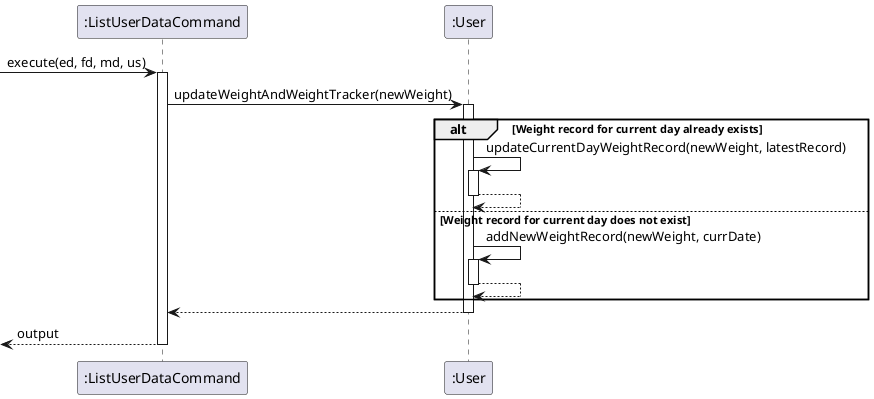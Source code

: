 @startuml
autoactivate on

participant ":ListUserDataCommand" as command
participant ":User" as user

-> command: execute(ed, fd, md, us)
command-> user: updateWeightAndWeightTracker(newWeight)

alt Weight record for current day already exists
    user -> user: updateCurrentDayWeightRecord(newWeight, latestRecord)
    user --> user
else Weight record for current day does not exist
    user -> user: addNewWeightRecord(newWeight, currDate)
    user --> user
end

user --> command:
<--command: output
@enduml